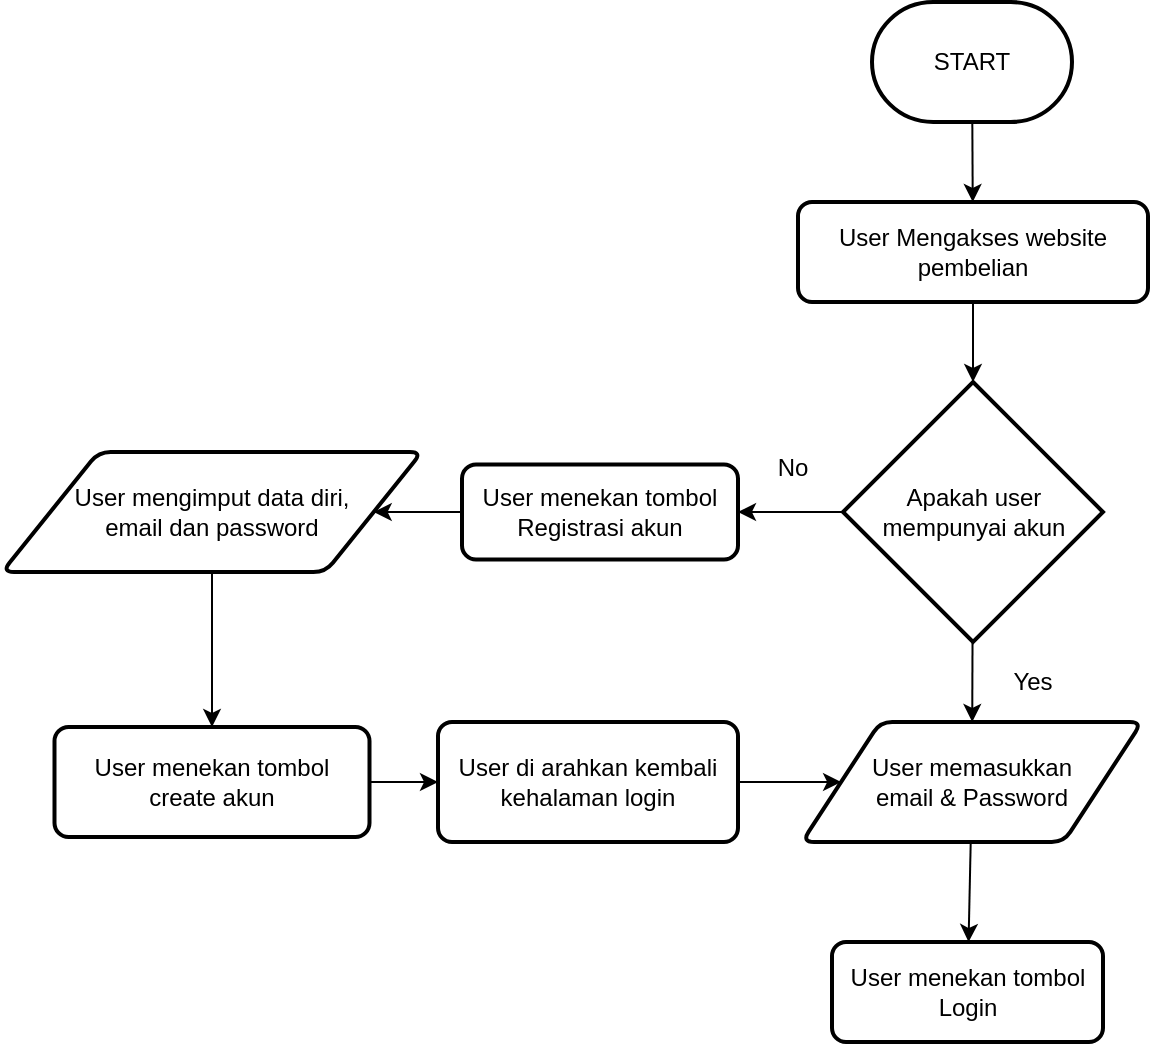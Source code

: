<mxfile>
    <diagram id="jUej-17rBzXgPkt0ivi0" name="Page-1">
        <mxGraphModel dx="821" dy="550" grid="1" gridSize="10" guides="1" tooltips="1" connect="1" arrows="1" fold="1" page="1" pageScale="1" pageWidth="850" pageHeight="1100" math="0" shadow="0">
            <root>
                <mxCell id="0"/>
                <mxCell id="1" parent="0"/>
                <mxCell id="4" style="edgeStyle=none;html=1;" edge="1" parent="1" source="2" target="3">
                    <mxGeometry relative="1" as="geometry"/>
                </mxCell>
                <mxCell id="2" value="START" style="strokeWidth=2;html=1;shape=mxgraph.flowchart.terminator;whiteSpace=wrap;" vertex="1" parent="1">
                    <mxGeometry x="475" y="30" width="100" height="60" as="geometry"/>
                </mxCell>
                <mxCell id="7" style="edgeStyle=none;html=1;" edge="1" parent="1" source="3" target="6">
                    <mxGeometry relative="1" as="geometry"/>
                </mxCell>
                <mxCell id="3" value="User Mengakses website pembelian" style="rounded=1;whiteSpace=wrap;html=1;absoluteArcSize=1;arcSize=14;strokeWidth=2;" vertex="1" parent="1">
                    <mxGeometry x="438" y="130" width="175" height="50" as="geometry"/>
                </mxCell>
                <mxCell id="9" style="edgeStyle=none;html=1;entryX=1;entryY=0.5;entryDx=0;entryDy=0;" edge="1" parent="1" source="6" target="8">
                    <mxGeometry relative="1" as="geometry"/>
                </mxCell>
                <mxCell id="13" style="edgeStyle=none;html=1;" edge="1" parent="1" source="6" target="12">
                    <mxGeometry relative="1" as="geometry"/>
                </mxCell>
                <mxCell id="6" value="Apakah user mempunyai akun" style="strokeWidth=2;html=1;shape=mxgraph.flowchart.decision;whiteSpace=wrap;" vertex="1" parent="1">
                    <mxGeometry x="460.5" y="220" width="130" height="130" as="geometry"/>
                </mxCell>
                <mxCell id="18" style="edgeStyle=none;html=1;" edge="1" parent="1" source="8" target="17">
                    <mxGeometry relative="1" as="geometry"/>
                </mxCell>
                <mxCell id="8" value="User menekan tombol Registrasi akun" style="rounded=1;whiteSpace=wrap;html=1;absoluteArcSize=1;arcSize=14;strokeWidth=2;" vertex="1" parent="1">
                    <mxGeometry x="270" y="261.25" width="138" height="47.5" as="geometry"/>
                </mxCell>
                <mxCell id="10" value="No" style="text;html=1;align=center;verticalAlign=middle;resizable=0;points=[];autosize=1;strokeColor=none;fillColor=none;" vertex="1" parent="1">
                    <mxGeometry x="420" y="252.5" width="30" height="20" as="geometry"/>
                </mxCell>
                <mxCell id="16" style="edgeStyle=none;html=1;" edge="1" parent="1" source="12" target="15">
                    <mxGeometry relative="1" as="geometry"/>
                </mxCell>
                <mxCell id="12" value="User memasukkan &lt;br&gt;email &amp;amp; Password" style="shape=parallelogram;html=1;strokeWidth=2;perimeter=parallelogramPerimeter;whiteSpace=wrap;rounded=1;arcSize=12;size=0.23;" vertex="1" parent="1">
                    <mxGeometry x="440" y="390" width="170" height="60" as="geometry"/>
                </mxCell>
                <mxCell id="14" value="Yes" style="text;html=1;align=center;verticalAlign=middle;resizable=0;points=[];autosize=1;strokeColor=none;fillColor=none;" vertex="1" parent="1">
                    <mxGeometry x="535" y="360" width="40" height="20" as="geometry"/>
                </mxCell>
                <mxCell id="15" value="User menekan tombol Login" style="rounded=1;whiteSpace=wrap;html=1;absoluteArcSize=1;arcSize=14;strokeWidth=2;" vertex="1" parent="1">
                    <mxGeometry x="455" y="500" width="135.5" height="50" as="geometry"/>
                </mxCell>
                <mxCell id="20" style="edgeStyle=none;html=1;entryX=0.5;entryY=0;entryDx=0;entryDy=0;" edge="1" parent="1" source="17" target="19">
                    <mxGeometry relative="1" as="geometry"/>
                </mxCell>
                <mxCell id="17" value="User mengimput data diri,&lt;br&gt;email dan password" style="shape=parallelogram;html=1;strokeWidth=2;perimeter=parallelogramPerimeter;whiteSpace=wrap;rounded=1;arcSize=12;size=0.23;" vertex="1" parent="1">
                    <mxGeometry x="40" y="255" width="210" height="60" as="geometry"/>
                </mxCell>
                <mxCell id="23" style="edgeStyle=none;html=1;" edge="1" parent="1" source="19" target="21">
                    <mxGeometry relative="1" as="geometry"/>
                </mxCell>
                <mxCell id="19" value="User menekan tombol&lt;br&gt;create akun" style="rounded=1;whiteSpace=wrap;html=1;absoluteArcSize=1;arcSize=14;strokeWidth=2;" vertex="1" parent="1">
                    <mxGeometry x="66.25" y="392.5" width="157.5" height="55" as="geometry"/>
                </mxCell>
                <mxCell id="22" style="edgeStyle=none;html=1;" edge="1" parent="1" source="21" target="12">
                    <mxGeometry relative="1" as="geometry"/>
                </mxCell>
                <mxCell id="21" value="&lt;span&gt;User di arahkan kembali kehalaman login&lt;/span&gt;" style="rounded=1;whiteSpace=wrap;html=1;absoluteArcSize=1;arcSize=14;strokeWidth=2;" vertex="1" parent="1">
                    <mxGeometry x="258" y="390" width="150" height="60" as="geometry"/>
                </mxCell>
            </root>
        </mxGraphModel>
    </diagram>
</mxfile>